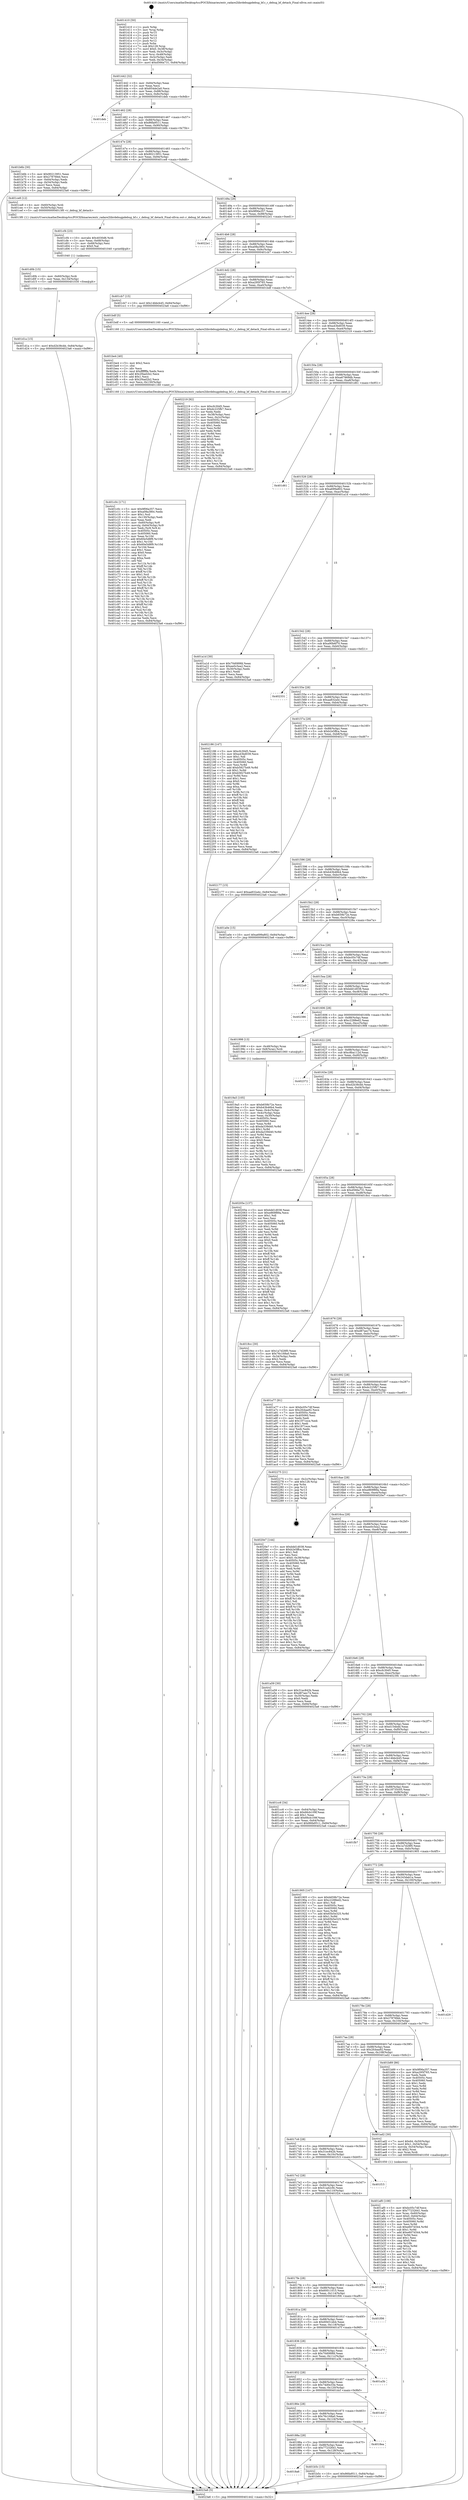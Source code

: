 digraph "0x401410" {
  label = "0x401410 (/mnt/c/Users/mathe/Desktop/tcc/POCII/binaries/extr_radare2librdebugpdebug_bf.c_r_debug_bf_detach_Final-ollvm.out::main(0))"
  labelloc = "t"
  node[shape=record]

  Entry [label="",width=0.3,height=0.3,shape=circle,fillcolor=black,style=filled]
  "0x401442" [label="{
     0x401442 [32]\l
     | [instrs]\l
     &nbsp;&nbsp;0x401442 \<+6\>: mov -0x84(%rbp),%eax\l
     &nbsp;&nbsp;0x401448 \<+2\>: mov %eax,%ecx\l
     &nbsp;&nbsp;0x40144a \<+6\>: sub $0x854de2a0,%ecx\l
     &nbsp;&nbsp;0x401450 \<+6\>: mov %eax,-0x88(%rbp)\l
     &nbsp;&nbsp;0x401456 \<+6\>: mov %ecx,-0x8c(%rbp)\l
     &nbsp;&nbsp;0x40145c \<+6\>: je 0000000000401deb \<main+0x9db\>\l
  }"]
  "0x401deb" [label="{
     0x401deb\l
  }", style=dashed]
  "0x401462" [label="{
     0x401462 [28]\l
     | [instrs]\l
     &nbsp;&nbsp;0x401462 \<+5\>: jmp 0000000000401467 \<main+0x57\>\l
     &nbsp;&nbsp;0x401467 \<+6\>: mov -0x88(%rbp),%eax\l
     &nbsp;&nbsp;0x40146d \<+5\>: sub $0x86fa9511,%eax\l
     &nbsp;&nbsp;0x401472 \<+6\>: mov %eax,-0x90(%rbp)\l
     &nbsp;&nbsp;0x401478 \<+6\>: je 0000000000401b6b \<main+0x75b\>\l
  }"]
  Exit [label="",width=0.3,height=0.3,shape=circle,fillcolor=black,style=filled,peripheries=2]
  "0x401b6b" [label="{
     0x401b6b [30]\l
     | [instrs]\l
     &nbsp;&nbsp;0x401b6b \<+5\>: mov $0x90213951,%eax\l
     &nbsp;&nbsp;0x401b70 \<+5\>: mov $0x27876feb,%ecx\l
     &nbsp;&nbsp;0x401b75 \<+3\>: mov -0x64(%rbp),%edx\l
     &nbsp;&nbsp;0x401b78 \<+3\>: cmp -0x54(%rbp),%edx\l
     &nbsp;&nbsp;0x401b7b \<+3\>: cmovl %ecx,%eax\l
     &nbsp;&nbsp;0x401b7e \<+6\>: mov %eax,-0x84(%rbp)\l
     &nbsp;&nbsp;0x401b84 \<+5\>: jmp 00000000004023a6 \<main+0xf96\>\l
  }"]
  "0x40147e" [label="{
     0x40147e [28]\l
     | [instrs]\l
     &nbsp;&nbsp;0x40147e \<+5\>: jmp 0000000000401483 \<main+0x73\>\l
     &nbsp;&nbsp;0x401483 \<+6\>: mov -0x88(%rbp),%eax\l
     &nbsp;&nbsp;0x401489 \<+5\>: sub $0x90213951,%eax\l
     &nbsp;&nbsp;0x40148e \<+6\>: mov %eax,-0x94(%rbp)\l
     &nbsp;&nbsp;0x401494 \<+6\>: je 0000000000401ce8 \<main+0x8d8\>\l
  }"]
  "0x401d1a" [label="{
     0x401d1a [15]\l
     | [instrs]\l
     &nbsp;&nbsp;0x401d1a \<+10\>: movl $0xd2b38cbb,-0x84(%rbp)\l
     &nbsp;&nbsp;0x401d24 \<+5\>: jmp 00000000004023a6 \<main+0xf96\>\l
  }"]
  "0x401ce8" [label="{
     0x401ce8 [12]\l
     | [instrs]\l
     &nbsp;&nbsp;0x401ce8 \<+4\>: mov -0x60(%rbp),%rdi\l
     &nbsp;&nbsp;0x401cec \<+3\>: mov -0x50(%rbp),%esi\l
     &nbsp;&nbsp;0x401cef \<+5\>: call 00000000004013f0 \<r_debug_bf_detach\>\l
     | [calls]\l
     &nbsp;&nbsp;0x4013f0 \{1\} (/mnt/c/Users/mathe/Desktop/tcc/POCII/binaries/extr_radare2librdebugpdebug_bf.c_r_debug_bf_detach_Final-ollvm.out::r_debug_bf_detach)\l
  }"]
  "0x40149a" [label="{
     0x40149a [28]\l
     | [instrs]\l
     &nbsp;&nbsp;0x40149a \<+5\>: jmp 000000000040149f \<main+0x8f\>\l
     &nbsp;&nbsp;0x40149f \<+6\>: mov -0x88(%rbp),%eax\l
     &nbsp;&nbsp;0x4014a5 \<+5\>: sub $0x9f06a357,%eax\l
     &nbsp;&nbsp;0x4014aa \<+6\>: mov %eax,-0x98(%rbp)\l
     &nbsp;&nbsp;0x4014b0 \<+6\>: je 00000000004022e1 \<main+0xed1\>\l
  }"]
  "0x401d0b" [label="{
     0x401d0b [15]\l
     | [instrs]\l
     &nbsp;&nbsp;0x401d0b \<+4\>: mov -0x60(%rbp),%rdi\l
     &nbsp;&nbsp;0x401d0f \<+6\>: mov %eax,-0x134(%rbp)\l
     &nbsp;&nbsp;0x401d15 \<+5\>: call 0000000000401030 \<free@plt\>\l
     | [calls]\l
     &nbsp;&nbsp;0x401030 \{1\} (unknown)\l
  }"]
  "0x4022e1" [label="{
     0x4022e1\l
  }", style=dashed]
  "0x4014b6" [label="{
     0x4014b6 [28]\l
     | [instrs]\l
     &nbsp;&nbsp;0x4014b6 \<+5\>: jmp 00000000004014bb \<main+0xab\>\l
     &nbsp;&nbsp;0x4014bb \<+6\>: mov -0x88(%rbp),%eax\l
     &nbsp;&nbsp;0x4014c1 \<+5\>: sub $0xa08a380c,%eax\l
     &nbsp;&nbsp;0x4014c6 \<+6\>: mov %eax,-0x9c(%rbp)\l
     &nbsp;&nbsp;0x4014cc \<+6\>: je 0000000000401cb7 \<main+0x8a7\>\l
  }"]
  "0x401cf4" [label="{
     0x401cf4 [23]\l
     | [instrs]\l
     &nbsp;&nbsp;0x401cf4 \<+10\>: movabs $0x4030d6,%rdi\l
     &nbsp;&nbsp;0x401cfe \<+3\>: mov %eax,-0x68(%rbp)\l
     &nbsp;&nbsp;0x401d01 \<+3\>: mov -0x68(%rbp),%esi\l
     &nbsp;&nbsp;0x401d04 \<+2\>: mov $0x0,%al\l
     &nbsp;&nbsp;0x401d06 \<+5\>: call 0000000000401040 \<printf@plt\>\l
     | [calls]\l
     &nbsp;&nbsp;0x401040 \{1\} (unknown)\l
  }"]
  "0x401cb7" [label="{
     0x401cb7 [15]\l
     | [instrs]\l
     &nbsp;&nbsp;0x401cb7 \<+10\>: movl $0x14bbcb45,-0x84(%rbp)\l
     &nbsp;&nbsp;0x401cc1 \<+5\>: jmp 00000000004023a6 \<main+0xf96\>\l
  }"]
  "0x4014d2" [label="{
     0x4014d2 [28]\l
     | [instrs]\l
     &nbsp;&nbsp;0x4014d2 \<+5\>: jmp 00000000004014d7 \<main+0xc7\>\l
     &nbsp;&nbsp;0x4014d7 \<+6\>: mov -0x88(%rbp),%eax\l
     &nbsp;&nbsp;0x4014dd \<+5\>: sub $0xa295f765,%eax\l
     &nbsp;&nbsp;0x4014e2 \<+6\>: mov %eax,-0xa0(%rbp)\l
     &nbsp;&nbsp;0x4014e8 \<+6\>: je 0000000000401bdf \<main+0x7cf\>\l
  }"]
  "0x401c0c" [label="{
     0x401c0c [171]\l
     | [instrs]\l
     &nbsp;&nbsp;0x401c0c \<+5\>: mov $0x9f06a357,%ecx\l
     &nbsp;&nbsp;0x401c11 \<+5\>: mov $0xa08a380c,%edx\l
     &nbsp;&nbsp;0x401c16 \<+3\>: mov $0x1,%sil\l
     &nbsp;&nbsp;0x401c19 \<+6\>: mov -0x130(%rbp),%edi\l
     &nbsp;&nbsp;0x401c1f \<+3\>: imul %eax,%edi\l
     &nbsp;&nbsp;0x401c22 \<+4\>: mov -0x60(%rbp),%r8\l
     &nbsp;&nbsp;0x401c26 \<+4\>: movslq -0x64(%rbp),%r9\l
     &nbsp;&nbsp;0x401c2a \<+4\>: mov %edi,(%r8,%r9,4)\l
     &nbsp;&nbsp;0x401c2e \<+7\>: mov 0x40505c,%eax\l
     &nbsp;&nbsp;0x401c35 \<+7\>: mov 0x405060,%edi\l
     &nbsp;&nbsp;0x401c3c \<+3\>: mov %eax,%r10d\l
     &nbsp;&nbsp;0x401c3f \<+7\>: add $0x60e5d8f9,%r10d\l
     &nbsp;&nbsp;0x401c46 \<+4\>: sub $0x1,%r10d\l
     &nbsp;&nbsp;0x401c4a \<+7\>: sub $0x60e5d8f9,%r10d\l
     &nbsp;&nbsp;0x401c51 \<+4\>: imul %r10d,%eax\l
     &nbsp;&nbsp;0x401c55 \<+3\>: and $0x1,%eax\l
     &nbsp;&nbsp;0x401c58 \<+3\>: cmp $0x0,%eax\l
     &nbsp;&nbsp;0x401c5b \<+4\>: sete %r11b\l
     &nbsp;&nbsp;0x401c5f \<+3\>: cmp $0xa,%edi\l
     &nbsp;&nbsp;0x401c62 \<+3\>: setl %bl\l
     &nbsp;&nbsp;0x401c65 \<+3\>: mov %r11b,%r14b\l
     &nbsp;&nbsp;0x401c68 \<+4\>: xor $0xff,%r14b\l
     &nbsp;&nbsp;0x401c6c \<+3\>: mov %bl,%r15b\l
     &nbsp;&nbsp;0x401c6f \<+4\>: xor $0xff,%r15b\l
     &nbsp;&nbsp;0x401c73 \<+4\>: xor $0x1,%sil\l
     &nbsp;&nbsp;0x401c77 \<+3\>: mov %r14b,%r12b\l
     &nbsp;&nbsp;0x401c7a \<+4\>: and $0xff,%r12b\l
     &nbsp;&nbsp;0x401c7e \<+3\>: and %sil,%r11b\l
     &nbsp;&nbsp;0x401c81 \<+3\>: mov %r15b,%r13b\l
     &nbsp;&nbsp;0x401c84 \<+4\>: and $0xff,%r13b\l
     &nbsp;&nbsp;0x401c88 \<+3\>: and %sil,%bl\l
     &nbsp;&nbsp;0x401c8b \<+3\>: or %r11b,%r12b\l
     &nbsp;&nbsp;0x401c8e \<+3\>: or %bl,%r13b\l
     &nbsp;&nbsp;0x401c91 \<+3\>: xor %r13b,%r12b\l
     &nbsp;&nbsp;0x401c94 \<+3\>: or %r15b,%r14b\l
     &nbsp;&nbsp;0x401c97 \<+4\>: xor $0xff,%r14b\l
     &nbsp;&nbsp;0x401c9b \<+4\>: or $0x1,%sil\l
     &nbsp;&nbsp;0x401c9f \<+3\>: and %sil,%r14b\l
     &nbsp;&nbsp;0x401ca2 \<+3\>: or %r14b,%r12b\l
     &nbsp;&nbsp;0x401ca5 \<+4\>: test $0x1,%r12b\l
     &nbsp;&nbsp;0x401ca9 \<+3\>: cmovne %edx,%ecx\l
     &nbsp;&nbsp;0x401cac \<+6\>: mov %ecx,-0x84(%rbp)\l
     &nbsp;&nbsp;0x401cb2 \<+5\>: jmp 00000000004023a6 \<main+0xf96\>\l
  }"]
  "0x401bdf" [label="{
     0x401bdf [5]\l
     | [instrs]\l
     &nbsp;&nbsp;0x401bdf \<+5\>: call 0000000000401160 \<next_i\>\l
     | [calls]\l
     &nbsp;&nbsp;0x401160 \{1\} (/mnt/c/Users/mathe/Desktop/tcc/POCII/binaries/extr_radare2librdebugpdebug_bf.c_r_debug_bf_detach_Final-ollvm.out::next_i)\l
  }"]
  "0x4014ee" [label="{
     0x4014ee [28]\l
     | [instrs]\l
     &nbsp;&nbsp;0x4014ee \<+5\>: jmp 00000000004014f3 \<main+0xe3\>\l
     &nbsp;&nbsp;0x4014f3 \<+6\>: mov -0x88(%rbp),%eax\l
     &nbsp;&nbsp;0x4014f9 \<+5\>: sub $0xa43bd039,%eax\l
     &nbsp;&nbsp;0x4014fe \<+6\>: mov %eax,-0xa4(%rbp)\l
     &nbsp;&nbsp;0x401504 \<+6\>: je 0000000000402219 \<main+0xe09\>\l
  }"]
  "0x401be4" [label="{
     0x401be4 [40]\l
     | [instrs]\l
     &nbsp;&nbsp;0x401be4 \<+5\>: mov $0x2,%ecx\l
     &nbsp;&nbsp;0x401be9 \<+1\>: cltd\l
     &nbsp;&nbsp;0x401bea \<+2\>: idiv %ecx\l
     &nbsp;&nbsp;0x401bec \<+6\>: imul $0xfffffffe,%edx,%ecx\l
     &nbsp;&nbsp;0x401bf2 \<+6\>: add $0x2f4ad2b2,%ecx\l
     &nbsp;&nbsp;0x401bf8 \<+3\>: add $0x1,%ecx\l
     &nbsp;&nbsp;0x401bfb \<+6\>: sub $0x2f4ad2b2,%ecx\l
     &nbsp;&nbsp;0x401c01 \<+6\>: mov %ecx,-0x130(%rbp)\l
     &nbsp;&nbsp;0x401c07 \<+5\>: call 0000000000401160 \<next_i\>\l
     | [calls]\l
     &nbsp;&nbsp;0x401160 \{1\} (/mnt/c/Users/mathe/Desktop/tcc/POCII/binaries/extr_radare2librdebugpdebug_bf.c_r_debug_bf_detach_Final-ollvm.out::next_i)\l
  }"]
  "0x402219" [label="{
     0x402219 [92]\l
     | [instrs]\l
     &nbsp;&nbsp;0x402219 \<+5\>: mov $0xcfc30d5,%eax\l
     &nbsp;&nbsp;0x40221e \<+5\>: mov $0xdc225fb7,%ecx\l
     &nbsp;&nbsp;0x402223 \<+2\>: xor %edx,%edx\l
     &nbsp;&nbsp;0x402225 \<+3\>: mov -0x38(%rbp),%esi\l
     &nbsp;&nbsp;0x402228 \<+3\>: mov %esi,-0x2c(%rbp)\l
     &nbsp;&nbsp;0x40222b \<+7\>: mov 0x40505c,%esi\l
     &nbsp;&nbsp;0x402232 \<+7\>: mov 0x405060,%edi\l
     &nbsp;&nbsp;0x402239 \<+3\>: sub $0x1,%edx\l
     &nbsp;&nbsp;0x40223c \<+3\>: mov %esi,%r8d\l
     &nbsp;&nbsp;0x40223f \<+3\>: add %edx,%r8d\l
     &nbsp;&nbsp;0x402242 \<+4\>: imul %r8d,%esi\l
     &nbsp;&nbsp;0x402246 \<+3\>: and $0x1,%esi\l
     &nbsp;&nbsp;0x402249 \<+3\>: cmp $0x0,%esi\l
     &nbsp;&nbsp;0x40224c \<+4\>: sete %r9b\l
     &nbsp;&nbsp;0x402250 \<+3\>: cmp $0xa,%edi\l
     &nbsp;&nbsp;0x402253 \<+4\>: setl %r10b\l
     &nbsp;&nbsp;0x402257 \<+3\>: mov %r9b,%r11b\l
     &nbsp;&nbsp;0x40225a \<+3\>: and %r10b,%r11b\l
     &nbsp;&nbsp;0x40225d \<+3\>: xor %r10b,%r9b\l
     &nbsp;&nbsp;0x402260 \<+3\>: or %r9b,%r11b\l
     &nbsp;&nbsp;0x402263 \<+4\>: test $0x1,%r11b\l
     &nbsp;&nbsp;0x402267 \<+3\>: cmovne %ecx,%eax\l
     &nbsp;&nbsp;0x40226a \<+6\>: mov %eax,-0x84(%rbp)\l
     &nbsp;&nbsp;0x402270 \<+5\>: jmp 00000000004023a6 \<main+0xf96\>\l
  }"]
  "0x40150a" [label="{
     0x40150a [28]\l
     | [instrs]\l
     &nbsp;&nbsp;0x40150a \<+5\>: jmp 000000000040150f \<main+0xff\>\l
     &nbsp;&nbsp;0x40150f \<+6\>: mov -0x88(%rbp),%eax\l
     &nbsp;&nbsp;0x401515 \<+5\>: sub $0xa67869db,%eax\l
     &nbsp;&nbsp;0x40151a \<+6\>: mov %eax,-0xa8(%rbp)\l
     &nbsp;&nbsp;0x401520 \<+6\>: je 0000000000401d61 \<main+0x951\>\l
  }"]
  "0x4018a6" [label="{
     0x4018a6\l
  }", style=dashed]
  "0x401d61" [label="{
     0x401d61\l
  }", style=dashed]
  "0x401526" [label="{
     0x401526 [28]\l
     | [instrs]\l
     &nbsp;&nbsp;0x401526 \<+5\>: jmp 000000000040152b \<main+0x11b\>\l
     &nbsp;&nbsp;0x40152b \<+6\>: mov -0x88(%rbp),%eax\l
     &nbsp;&nbsp;0x401531 \<+5\>: sub $0xa699a802,%eax\l
     &nbsp;&nbsp;0x401536 \<+6\>: mov %eax,-0xac(%rbp)\l
     &nbsp;&nbsp;0x40153c \<+6\>: je 0000000000401a1d \<main+0x60d\>\l
  }"]
  "0x401b5c" [label="{
     0x401b5c [15]\l
     | [instrs]\l
     &nbsp;&nbsp;0x401b5c \<+10\>: movl $0x86fa9511,-0x84(%rbp)\l
     &nbsp;&nbsp;0x401b66 \<+5\>: jmp 00000000004023a6 \<main+0xf96\>\l
  }"]
  "0x401a1d" [label="{
     0x401a1d [30]\l
     | [instrs]\l
     &nbsp;&nbsp;0x401a1d \<+5\>: mov $0x70d089fd,%eax\l
     &nbsp;&nbsp;0x401a22 \<+5\>: mov $0xee0c5ea2,%ecx\l
     &nbsp;&nbsp;0x401a27 \<+3\>: mov -0x30(%rbp),%edx\l
     &nbsp;&nbsp;0x401a2a \<+3\>: cmp $0x1,%edx\l
     &nbsp;&nbsp;0x401a2d \<+3\>: cmovl %ecx,%eax\l
     &nbsp;&nbsp;0x401a30 \<+6\>: mov %eax,-0x84(%rbp)\l
     &nbsp;&nbsp;0x401a36 \<+5\>: jmp 00000000004023a6 \<main+0xf96\>\l
  }"]
  "0x401542" [label="{
     0x401542 [28]\l
     | [instrs]\l
     &nbsp;&nbsp;0x401542 \<+5\>: jmp 0000000000401547 \<main+0x137\>\l
     &nbsp;&nbsp;0x401547 \<+6\>: mov -0x88(%rbp),%eax\l
     &nbsp;&nbsp;0x40154d \<+5\>: sub $0xa90b6f70,%eax\l
     &nbsp;&nbsp;0x401552 \<+6\>: mov %eax,-0xb0(%rbp)\l
     &nbsp;&nbsp;0x401558 \<+6\>: je 0000000000402331 \<main+0xf21\>\l
  }"]
  "0x40188a" [label="{
     0x40188a [28]\l
     | [instrs]\l
     &nbsp;&nbsp;0x40188a \<+5\>: jmp 000000000040188f \<main+0x47f\>\l
     &nbsp;&nbsp;0x40188f \<+6\>: mov -0x88(%rbp),%eax\l
     &nbsp;&nbsp;0x401895 \<+5\>: sub $0x77232641,%eax\l
     &nbsp;&nbsp;0x40189a \<+6\>: mov %eax,-0x128(%rbp)\l
     &nbsp;&nbsp;0x4018a0 \<+6\>: je 0000000000401b5c \<main+0x74c\>\l
  }"]
  "0x402331" [label="{
     0x402331\l
  }", style=dashed]
  "0x40155e" [label="{
     0x40155e [28]\l
     | [instrs]\l
     &nbsp;&nbsp;0x40155e \<+5\>: jmp 0000000000401563 \<main+0x153\>\l
     &nbsp;&nbsp;0x401563 \<+6\>: mov -0x88(%rbp),%eax\l
     &nbsp;&nbsp;0x401569 \<+5\>: sub $0xaa832a4c,%eax\l
     &nbsp;&nbsp;0x40156e \<+6\>: mov %eax,-0xb4(%rbp)\l
     &nbsp;&nbsp;0x401574 \<+6\>: je 0000000000402186 \<main+0xd76\>\l
  }"]
  "0x4018ea" [label="{
     0x4018ea\l
  }", style=dashed]
  "0x402186" [label="{
     0x402186 [147]\l
     | [instrs]\l
     &nbsp;&nbsp;0x402186 \<+5\>: mov $0xcfc30d5,%eax\l
     &nbsp;&nbsp;0x40218b \<+5\>: mov $0xa43bd039,%ecx\l
     &nbsp;&nbsp;0x402190 \<+2\>: mov $0x1,%dl\l
     &nbsp;&nbsp;0x402192 \<+7\>: mov 0x40505c,%esi\l
     &nbsp;&nbsp;0x402199 \<+7\>: mov 0x405060,%edi\l
     &nbsp;&nbsp;0x4021a0 \<+3\>: mov %esi,%r8d\l
     &nbsp;&nbsp;0x4021a3 \<+7\>: add $0xb5827b49,%r8d\l
     &nbsp;&nbsp;0x4021aa \<+4\>: sub $0x1,%r8d\l
     &nbsp;&nbsp;0x4021ae \<+7\>: sub $0xb5827b49,%r8d\l
     &nbsp;&nbsp;0x4021b5 \<+4\>: imul %r8d,%esi\l
     &nbsp;&nbsp;0x4021b9 \<+3\>: and $0x1,%esi\l
     &nbsp;&nbsp;0x4021bc \<+3\>: cmp $0x0,%esi\l
     &nbsp;&nbsp;0x4021bf \<+4\>: sete %r9b\l
     &nbsp;&nbsp;0x4021c3 \<+3\>: cmp $0xa,%edi\l
     &nbsp;&nbsp;0x4021c6 \<+4\>: setl %r10b\l
     &nbsp;&nbsp;0x4021ca \<+3\>: mov %r9b,%r11b\l
     &nbsp;&nbsp;0x4021cd \<+4\>: xor $0xff,%r11b\l
     &nbsp;&nbsp;0x4021d1 \<+3\>: mov %r10b,%bl\l
     &nbsp;&nbsp;0x4021d4 \<+3\>: xor $0xff,%bl\l
     &nbsp;&nbsp;0x4021d7 \<+3\>: xor $0x0,%dl\l
     &nbsp;&nbsp;0x4021da \<+3\>: mov %r11b,%r14b\l
     &nbsp;&nbsp;0x4021dd \<+4\>: and $0x0,%r14b\l
     &nbsp;&nbsp;0x4021e1 \<+3\>: and %dl,%r9b\l
     &nbsp;&nbsp;0x4021e4 \<+3\>: mov %bl,%r15b\l
     &nbsp;&nbsp;0x4021e7 \<+4\>: and $0x0,%r15b\l
     &nbsp;&nbsp;0x4021eb \<+3\>: and %dl,%r10b\l
     &nbsp;&nbsp;0x4021ee \<+3\>: or %r9b,%r14b\l
     &nbsp;&nbsp;0x4021f1 \<+3\>: or %r10b,%r15b\l
     &nbsp;&nbsp;0x4021f4 \<+3\>: xor %r15b,%r14b\l
     &nbsp;&nbsp;0x4021f7 \<+3\>: or %bl,%r11b\l
     &nbsp;&nbsp;0x4021fa \<+4\>: xor $0xff,%r11b\l
     &nbsp;&nbsp;0x4021fe \<+3\>: or $0x0,%dl\l
     &nbsp;&nbsp;0x402201 \<+3\>: and %dl,%r11b\l
     &nbsp;&nbsp;0x402204 \<+3\>: or %r11b,%r14b\l
     &nbsp;&nbsp;0x402207 \<+4\>: test $0x1,%r14b\l
     &nbsp;&nbsp;0x40220b \<+3\>: cmovne %ecx,%eax\l
     &nbsp;&nbsp;0x40220e \<+6\>: mov %eax,-0x84(%rbp)\l
     &nbsp;&nbsp;0x402214 \<+5\>: jmp 00000000004023a6 \<main+0xf96\>\l
  }"]
  "0x40157a" [label="{
     0x40157a [28]\l
     | [instrs]\l
     &nbsp;&nbsp;0x40157a \<+5\>: jmp 000000000040157f \<main+0x16f\>\l
     &nbsp;&nbsp;0x40157f \<+6\>: mov -0x88(%rbp),%eax\l
     &nbsp;&nbsp;0x401585 \<+5\>: sub $0xb2e5ffca,%eax\l
     &nbsp;&nbsp;0x40158a \<+6\>: mov %eax,-0xb8(%rbp)\l
     &nbsp;&nbsp;0x401590 \<+6\>: je 0000000000402177 \<main+0xd67\>\l
  }"]
  "0x40186e" [label="{
     0x40186e [28]\l
     | [instrs]\l
     &nbsp;&nbsp;0x40186e \<+5\>: jmp 0000000000401873 \<main+0x463\>\l
     &nbsp;&nbsp;0x401873 \<+6\>: mov -0x88(%rbp),%eax\l
     &nbsp;&nbsp;0x401879 \<+5\>: sub $0x76c168a0,%eax\l
     &nbsp;&nbsp;0x40187e \<+6\>: mov %eax,-0x124(%rbp)\l
     &nbsp;&nbsp;0x401884 \<+6\>: je 00000000004018ea \<main+0x4da\>\l
  }"]
  "0x402177" [label="{
     0x402177 [15]\l
     | [instrs]\l
     &nbsp;&nbsp;0x402177 \<+10\>: movl $0xaa832a4c,-0x84(%rbp)\l
     &nbsp;&nbsp;0x402181 \<+5\>: jmp 00000000004023a6 \<main+0xf96\>\l
  }"]
  "0x401596" [label="{
     0x401596 [28]\l
     | [instrs]\l
     &nbsp;&nbsp;0x401596 \<+5\>: jmp 000000000040159b \<main+0x18b\>\l
     &nbsp;&nbsp;0x40159b \<+6\>: mov -0x88(%rbp),%eax\l
     &nbsp;&nbsp;0x4015a1 \<+5\>: sub $0xb43b46b4,%eax\l
     &nbsp;&nbsp;0x4015a6 \<+6\>: mov %eax,-0xbc(%rbp)\l
     &nbsp;&nbsp;0x4015ac \<+6\>: je 0000000000401a0e \<main+0x5fe\>\l
  }"]
  "0x401dcf" [label="{
     0x401dcf\l
  }", style=dashed]
  "0x401a0e" [label="{
     0x401a0e [15]\l
     | [instrs]\l
     &nbsp;&nbsp;0x401a0e \<+10\>: movl $0xa699a802,-0x84(%rbp)\l
     &nbsp;&nbsp;0x401a18 \<+5\>: jmp 00000000004023a6 \<main+0xf96\>\l
  }"]
  "0x4015b2" [label="{
     0x4015b2 [28]\l
     | [instrs]\l
     &nbsp;&nbsp;0x4015b2 \<+5\>: jmp 00000000004015b7 \<main+0x1a7\>\l
     &nbsp;&nbsp;0x4015b7 \<+6\>: mov -0x88(%rbp),%eax\l
     &nbsp;&nbsp;0x4015bd \<+5\>: sub $0xb659b72e,%eax\l
     &nbsp;&nbsp;0x4015c2 \<+6\>: mov %eax,-0xc0(%rbp)\l
     &nbsp;&nbsp;0x4015c8 \<+6\>: je 000000000040228a \<main+0xe7a\>\l
  }"]
  "0x401852" [label="{
     0x401852 [28]\l
     | [instrs]\l
     &nbsp;&nbsp;0x401852 \<+5\>: jmp 0000000000401857 \<main+0x447\>\l
     &nbsp;&nbsp;0x401857 \<+6\>: mov -0x88(%rbp),%eax\l
     &nbsp;&nbsp;0x40185d \<+5\>: sub $0x74d0e33e,%eax\l
     &nbsp;&nbsp;0x401862 \<+6\>: mov %eax,-0x120(%rbp)\l
     &nbsp;&nbsp;0x401868 \<+6\>: je 0000000000401dcf \<main+0x9bf\>\l
  }"]
  "0x40228a" [label="{
     0x40228a\l
  }", style=dashed]
  "0x4015ce" [label="{
     0x4015ce [28]\l
     | [instrs]\l
     &nbsp;&nbsp;0x4015ce \<+5\>: jmp 00000000004015d3 \<main+0x1c3\>\l
     &nbsp;&nbsp;0x4015d3 \<+6\>: mov -0x88(%rbp),%eax\l
     &nbsp;&nbsp;0x4015d9 \<+5\>: sub $0xbc05c7df,%eax\l
     &nbsp;&nbsp;0x4015de \<+6\>: mov %eax,-0xc4(%rbp)\l
     &nbsp;&nbsp;0x4015e4 \<+6\>: je 00000000004022a9 \<main+0xe99\>\l
  }"]
  "0x401a3b" [label="{
     0x401a3b\l
  }", style=dashed]
  "0x4022a9" [label="{
     0x4022a9\l
  }", style=dashed]
  "0x4015ea" [label="{
     0x4015ea [28]\l
     | [instrs]\l
     &nbsp;&nbsp;0x4015ea \<+5\>: jmp 00000000004015ef \<main+0x1df\>\l
     &nbsp;&nbsp;0x4015ef \<+6\>: mov -0x88(%rbp),%eax\l
     &nbsp;&nbsp;0x4015f5 \<+5\>: sub $0xbdd1d038,%eax\l
     &nbsp;&nbsp;0x4015fa \<+6\>: mov %eax,-0xc8(%rbp)\l
     &nbsp;&nbsp;0x401600 \<+6\>: je 0000000000402386 \<main+0xf76\>\l
  }"]
  "0x401836" [label="{
     0x401836 [28]\l
     | [instrs]\l
     &nbsp;&nbsp;0x401836 \<+5\>: jmp 000000000040183b \<main+0x42b\>\l
     &nbsp;&nbsp;0x40183b \<+6\>: mov -0x88(%rbp),%eax\l
     &nbsp;&nbsp;0x401841 \<+5\>: sub $0x70d089fd,%eax\l
     &nbsp;&nbsp;0x401846 \<+6\>: mov %eax,-0x11c(%rbp)\l
     &nbsp;&nbsp;0x40184c \<+6\>: je 0000000000401a3b \<main+0x62b\>\l
  }"]
  "0x402386" [label="{
     0x402386\l
  }", style=dashed]
  "0x401606" [label="{
     0x401606 [28]\l
     | [instrs]\l
     &nbsp;&nbsp;0x401606 \<+5\>: jmp 000000000040160b \<main+0x1fb\>\l
     &nbsp;&nbsp;0x40160b \<+6\>: mov -0x88(%rbp),%eax\l
     &nbsp;&nbsp;0x401611 \<+5\>: sub $0xc2288ed2,%eax\l
     &nbsp;&nbsp;0x401616 \<+6\>: mov %eax,-0xcc(%rbp)\l
     &nbsp;&nbsp;0x40161c \<+6\>: je 0000000000401998 \<main+0x588\>\l
  }"]
  "0x401d7f" [label="{
     0x401d7f\l
  }", style=dashed]
  "0x401998" [label="{
     0x401998 [13]\l
     | [instrs]\l
     &nbsp;&nbsp;0x401998 \<+4\>: mov -0x48(%rbp),%rax\l
     &nbsp;&nbsp;0x40199c \<+4\>: mov 0x8(%rax),%rdi\l
     &nbsp;&nbsp;0x4019a0 \<+5\>: call 0000000000401060 \<atoi@plt\>\l
     | [calls]\l
     &nbsp;&nbsp;0x401060 \{1\} (unknown)\l
  }"]
  "0x401622" [label="{
     0x401622 [28]\l
     | [instrs]\l
     &nbsp;&nbsp;0x401622 \<+5\>: jmp 0000000000401627 \<main+0x217\>\l
     &nbsp;&nbsp;0x401627 \<+6\>: mov -0x88(%rbp),%eax\l
     &nbsp;&nbsp;0x40162d \<+5\>: sub $0xc8ba112d,%eax\l
     &nbsp;&nbsp;0x401632 \<+6\>: mov %eax,-0xd0(%rbp)\l
     &nbsp;&nbsp;0x401638 \<+6\>: je 0000000000402372 \<main+0xf62\>\l
  }"]
  "0x40181a" [label="{
     0x40181a [28]\l
     | [instrs]\l
     &nbsp;&nbsp;0x40181a \<+5\>: jmp 000000000040181f \<main+0x40f\>\l
     &nbsp;&nbsp;0x40181f \<+6\>: mov -0x88(%rbp),%eax\l
     &nbsp;&nbsp;0x401825 \<+5\>: sub $0x69451eb4,%eax\l
     &nbsp;&nbsp;0x40182a \<+6\>: mov %eax,-0x118(%rbp)\l
     &nbsp;&nbsp;0x401830 \<+6\>: je 0000000000401d7f \<main+0x96f\>\l
  }"]
  "0x402372" [label="{
     0x402372\l
  }", style=dashed]
  "0x40163e" [label="{
     0x40163e [28]\l
     | [instrs]\l
     &nbsp;&nbsp;0x40163e \<+5\>: jmp 0000000000401643 \<main+0x233\>\l
     &nbsp;&nbsp;0x401643 \<+6\>: mov -0x88(%rbp),%eax\l
     &nbsp;&nbsp;0x401649 \<+5\>: sub $0xd2b38cbb,%eax\l
     &nbsp;&nbsp;0x40164e \<+6\>: mov %eax,-0xd4(%rbp)\l
     &nbsp;&nbsp;0x401654 \<+6\>: je 000000000040205e \<main+0xc4e\>\l
  }"]
  "0x401f06" [label="{
     0x401f06\l
  }", style=dashed]
  "0x40205e" [label="{
     0x40205e [137]\l
     | [instrs]\l
     &nbsp;&nbsp;0x40205e \<+5\>: mov $0xbdd1d038,%eax\l
     &nbsp;&nbsp;0x402063 \<+5\>: mov $0xe869f89a,%ecx\l
     &nbsp;&nbsp;0x402068 \<+2\>: mov $0x1,%dl\l
     &nbsp;&nbsp;0x40206a \<+2\>: xor %esi,%esi\l
     &nbsp;&nbsp;0x40206c \<+7\>: mov 0x40505c,%edi\l
     &nbsp;&nbsp;0x402073 \<+8\>: mov 0x405060,%r8d\l
     &nbsp;&nbsp;0x40207b \<+3\>: sub $0x1,%esi\l
     &nbsp;&nbsp;0x40207e \<+3\>: mov %edi,%r9d\l
     &nbsp;&nbsp;0x402081 \<+3\>: add %esi,%r9d\l
     &nbsp;&nbsp;0x402084 \<+4\>: imul %r9d,%edi\l
     &nbsp;&nbsp;0x402088 \<+3\>: and $0x1,%edi\l
     &nbsp;&nbsp;0x40208b \<+3\>: cmp $0x0,%edi\l
     &nbsp;&nbsp;0x40208e \<+4\>: sete %r10b\l
     &nbsp;&nbsp;0x402092 \<+4\>: cmp $0xa,%r8d\l
     &nbsp;&nbsp;0x402096 \<+4\>: setl %r11b\l
     &nbsp;&nbsp;0x40209a \<+3\>: mov %r10b,%bl\l
     &nbsp;&nbsp;0x40209d \<+3\>: xor $0xff,%bl\l
     &nbsp;&nbsp;0x4020a0 \<+3\>: mov %r11b,%r14b\l
     &nbsp;&nbsp;0x4020a3 \<+4\>: xor $0xff,%r14b\l
     &nbsp;&nbsp;0x4020a7 \<+3\>: xor $0x0,%dl\l
     &nbsp;&nbsp;0x4020aa \<+3\>: mov %bl,%r15b\l
     &nbsp;&nbsp;0x4020ad \<+4\>: and $0x0,%r15b\l
     &nbsp;&nbsp;0x4020b1 \<+3\>: and %dl,%r10b\l
     &nbsp;&nbsp;0x4020b4 \<+3\>: mov %r14b,%r12b\l
     &nbsp;&nbsp;0x4020b7 \<+4\>: and $0x0,%r12b\l
     &nbsp;&nbsp;0x4020bb \<+3\>: and %dl,%r11b\l
     &nbsp;&nbsp;0x4020be \<+3\>: or %r10b,%r15b\l
     &nbsp;&nbsp;0x4020c1 \<+3\>: or %r11b,%r12b\l
     &nbsp;&nbsp;0x4020c4 \<+3\>: xor %r12b,%r15b\l
     &nbsp;&nbsp;0x4020c7 \<+3\>: or %r14b,%bl\l
     &nbsp;&nbsp;0x4020ca \<+3\>: xor $0xff,%bl\l
     &nbsp;&nbsp;0x4020cd \<+3\>: or $0x0,%dl\l
     &nbsp;&nbsp;0x4020d0 \<+2\>: and %dl,%bl\l
     &nbsp;&nbsp;0x4020d2 \<+3\>: or %bl,%r15b\l
     &nbsp;&nbsp;0x4020d5 \<+4\>: test $0x1,%r15b\l
     &nbsp;&nbsp;0x4020d9 \<+3\>: cmovne %ecx,%eax\l
     &nbsp;&nbsp;0x4020dc \<+6\>: mov %eax,-0x84(%rbp)\l
     &nbsp;&nbsp;0x4020e2 \<+5\>: jmp 00000000004023a6 \<main+0xf96\>\l
  }"]
  "0x40165a" [label="{
     0x40165a [28]\l
     | [instrs]\l
     &nbsp;&nbsp;0x40165a \<+5\>: jmp 000000000040165f \<main+0x24f\>\l
     &nbsp;&nbsp;0x40165f \<+6\>: mov -0x88(%rbp),%eax\l
     &nbsp;&nbsp;0x401665 \<+5\>: sub $0xd566a731,%eax\l
     &nbsp;&nbsp;0x40166a \<+6\>: mov %eax,-0xd8(%rbp)\l
     &nbsp;&nbsp;0x401670 \<+6\>: je 00000000004018cc \<main+0x4bc\>\l
  }"]
  "0x4017fe" [label="{
     0x4017fe [28]\l
     | [instrs]\l
     &nbsp;&nbsp;0x4017fe \<+5\>: jmp 0000000000401803 \<main+0x3f3\>\l
     &nbsp;&nbsp;0x401803 \<+6\>: mov -0x88(%rbp),%eax\l
     &nbsp;&nbsp;0x401809 \<+5\>: sub $0x60011015,%eax\l
     &nbsp;&nbsp;0x40180e \<+6\>: mov %eax,-0x114(%rbp)\l
     &nbsp;&nbsp;0x401814 \<+6\>: je 0000000000401f06 \<main+0xaf6\>\l
  }"]
  "0x4018cc" [label="{
     0x4018cc [30]\l
     | [instrs]\l
     &nbsp;&nbsp;0x4018cc \<+5\>: mov $0x1a7d28f0,%eax\l
     &nbsp;&nbsp;0x4018d1 \<+5\>: mov $0x76c168a0,%ecx\l
     &nbsp;&nbsp;0x4018d6 \<+3\>: mov -0x34(%rbp),%edx\l
     &nbsp;&nbsp;0x4018d9 \<+3\>: cmp $0x2,%edx\l
     &nbsp;&nbsp;0x4018dc \<+3\>: cmovne %ecx,%eax\l
     &nbsp;&nbsp;0x4018df \<+6\>: mov %eax,-0x84(%rbp)\l
     &nbsp;&nbsp;0x4018e5 \<+5\>: jmp 00000000004023a6 \<main+0xf96\>\l
  }"]
  "0x401676" [label="{
     0x401676 [28]\l
     | [instrs]\l
     &nbsp;&nbsp;0x401676 \<+5\>: jmp 000000000040167b \<main+0x26b\>\l
     &nbsp;&nbsp;0x40167b \<+6\>: mov -0x88(%rbp),%eax\l
     &nbsp;&nbsp;0x401681 \<+5\>: sub $0xd87aec74,%eax\l
     &nbsp;&nbsp;0x401686 \<+6\>: mov %eax,-0xdc(%rbp)\l
     &nbsp;&nbsp;0x40168c \<+6\>: je 0000000000401a77 \<main+0x667\>\l
  }"]
  "0x4023a6" [label="{
     0x4023a6 [5]\l
     | [instrs]\l
     &nbsp;&nbsp;0x4023a6 \<+5\>: jmp 0000000000401442 \<main+0x32\>\l
  }"]
  "0x401410" [label="{
     0x401410 [50]\l
     | [instrs]\l
     &nbsp;&nbsp;0x401410 \<+1\>: push %rbp\l
     &nbsp;&nbsp;0x401411 \<+3\>: mov %rsp,%rbp\l
     &nbsp;&nbsp;0x401414 \<+2\>: push %r15\l
     &nbsp;&nbsp;0x401416 \<+2\>: push %r14\l
     &nbsp;&nbsp;0x401418 \<+2\>: push %r13\l
     &nbsp;&nbsp;0x40141a \<+2\>: push %r12\l
     &nbsp;&nbsp;0x40141c \<+1\>: push %rbx\l
     &nbsp;&nbsp;0x40141d \<+7\>: sub $0x128,%rsp\l
     &nbsp;&nbsp;0x401424 \<+7\>: movl $0x0,-0x38(%rbp)\l
     &nbsp;&nbsp;0x40142b \<+3\>: mov %edi,-0x3c(%rbp)\l
     &nbsp;&nbsp;0x40142e \<+4\>: mov %rsi,-0x48(%rbp)\l
     &nbsp;&nbsp;0x401432 \<+3\>: mov -0x3c(%rbp),%edi\l
     &nbsp;&nbsp;0x401435 \<+3\>: mov %edi,-0x34(%rbp)\l
     &nbsp;&nbsp;0x401438 \<+10\>: movl $0xd566a731,-0x84(%rbp)\l
  }"]
  "0x401f24" [label="{
     0x401f24\l
  }", style=dashed]
  "0x401a77" [label="{
     0x401a77 [91]\l
     | [instrs]\l
     &nbsp;&nbsp;0x401a77 \<+5\>: mov $0xbc05c7df,%eax\l
     &nbsp;&nbsp;0x401a7c \<+5\>: mov $0x2fcbaa92,%ecx\l
     &nbsp;&nbsp;0x401a81 \<+7\>: mov 0x40505c,%edx\l
     &nbsp;&nbsp;0x401a88 \<+7\>: mov 0x405060,%esi\l
     &nbsp;&nbsp;0x401a8f \<+2\>: mov %edx,%edi\l
     &nbsp;&nbsp;0x401a91 \<+6\>: add $0x1971ece,%edi\l
     &nbsp;&nbsp;0x401a97 \<+3\>: sub $0x1,%edi\l
     &nbsp;&nbsp;0x401a9a \<+6\>: sub $0x1971ece,%edi\l
     &nbsp;&nbsp;0x401aa0 \<+3\>: imul %edi,%edx\l
     &nbsp;&nbsp;0x401aa3 \<+3\>: and $0x1,%edx\l
     &nbsp;&nbsp;0x401aa6 \<+3\>: cmp $0x0,%edx\l
     &nbsp;&nbsp;0x401aa9 \<+4\>: sete %r8b\l
     &nbsp;&nbsp;0x401aad \<+3\>: cmp $0xa,%esi\l
     &nbsp;&nbsp;0x401ab0 \<+4\>: setl %r9b\l
     &nbsp;&nbsp;0x401ab4 \<+3\>: mov %r8b,%r10b\l
     &nbsp;&nbsp;0x401ab7 \<+3\>: and %r9b,%r10b\l
     &nbsp;&nbsp;0x401aba \<+3\>: xor %r9b,%r8b\l
     &nbsp;&nbsp;0x401abd \<+3\>: or %r8b,%r10b\l
     &nbsp;&nbsp;0x401ac0 \<+4\>: test $0x1,%r10b\l
     &nbsp;&nbsp;0x401ac4 \<+3\>: cmovne %ecx,%eax\l
     &nbsp;&nbsp;0x401ac7 \<+6\>: mov %eax,-0x84(%rbp)\l
     &nbsp;&nbsp;0x401acd \<+5\>: jmp 00000000004023a6 \<main+0xf96\>\l
  }"]
  "0x401692" [label="{
     0x401692 [28]\l
     | [instrs]\l
     &nbsp;&nbsp;0x401692 \<+5\>: jmp 0000000000401697 \<main+0x287\>\l
     &nbsp;&nbsp;0x401697 \<+6\>: mov -0x88(%rbp),%eax\l
     &nbsp;&nbsp;0x40169d \<+5\>: sub $0xdc225fb7,%eax\l
     &nbsp;&nbsp;0x4016a2 \<+6\>: mov %eax,-0xe0(%rbp)\l
     &nbsp;&nbsp;0x4016a8 \<+6\>: je 0000000000402275 \<main+0xe65\>\l
  }"]
  "0x4017e2" [label="{
     0x4017e2 [28]\l
     | [instrs]\l
     &nbsp;&nbsp;0x4017e2 \<+5\>: jmp 00000000004017e7 \<main+0x3d7\>\l
     &nbsp;&nbsp;0x4017e7 \<+6\>: mov -0x88(%rbp),%eax\l
     &nbsp;&nbsp;0x4017ed \<+5\>: sub $0x51ad2c9c,%eax\l
     &nbsp;&nbsp;0x4017f2 \<+6\>: mov %eax,-0x110(%rbp)\l
     &nbsp;&nbsp;0x4017f8 \<+6\>: je 0000000000401f24 \<main+0xb14\>\l
  }"]
  "0x402275" [label="{
     0x402275 [21]\l
     | [instrs]\l
     &nbsp;&nbsp;0x402275 \<+3\>: mov -0x2c(%rbp),%eax\l
     &nbsp;&nbsp;0x402278 \<+7\>: add $0x128,%rsp\l
     &nbsp;&nbsp;0x40227f \<+1\>: pop %rbx\l
     &nbsp;&nbsp;0x402280 \<+2\>: pop %r12\l
     &nbsp;&nbsp;0x402282 \<+2\>: pop %r13\l
     &nbsp;&nbsp;0x402284 \<+2\>: pop %r14\l
     &nbsp;&nbsp;0x402286 \<+2\>: pop %r15\l
     &nbsp;&nbsp;0x402288 \<+1\>: pop %rbp\l
     &nbsp;&nbsp;0x402289 \<+1\>: ret\l
  }"]
  "0x4016ae" [label="{
     0x4016ae [28]\l
     | [instrs]\l
     &nbsp;&nbsp;0x4016ae \<+5\>: jmp 00000000004016b3 \<main+0x2a3\>\l
     &nbsp;&nbsp;0x4016b3 \<+6\>: mov -0x88(%rbp),%eax\l
     &nbsp;&nbsp;0x4016b9 \<+5\>: sub $0xe869f89a,%eax\l
     &nbsp;&nbsp;0x4016be \<+6\>: mov %eax,-0xe4(%rbp)\l
     &nbsp;&nbsp;0x4016c4 \<+6\>: je 00000000004020e7 \<main+0xcd7\>\l
  }"]
  "0x401f15" [label="{
     0x401f15\l
  }", style=dashed]
  "0x4020e7" [label="{
     0x4020e7 [144]\l
     | [instrs]\l
     &nbsp;&nbsp;0x4020e7 \<+5\>: mov $0xbdd1d038,%eax\l
     &nbsp;&nbsp;0x4020ec \<+5\>: mov $0xb2e5ffca,%ecx\l
     &nbsp;&nbsp;0x4020f1 \<+2\>: mov $0x1,%dl\l
     &nbsp;&nbsp;0x4020f3 \<+2\>: xor %esi,%esi\l
     &nbsp;&nbsp;0x4020f5 \<+7\>: movl $0x0,-0x38(%rbp)\l
     &nbsp;&nbsp;0x4020fc \<+7\>: mov 0x40505c,%edi\l
     &nbsp;&nbsp;0x402103 \<+8\>: mov 0x405060,%r8d\l
     &nbsp;&nbsp;0x40210b \<+3\>: sub $0x1,%esi\l
     &nbsp;&nbsp;0x40210e \<+3\>: mov %edi,%r9d\l
     &nbsp;&nbsp;0x402111 \<+3\>: add %esi,%r9d\l
     &nbsp;&nbsp;0x402114 \<+4\>: imul %r9d,%edi\l
     &nbsp;&nbsp;0x402118 \<+3\>: and $0x1,%edi\l
     &nbsp;&nbsp;0x40211b \<+3\>: cmp $0x0,%edi\l
     &nbsp;&nbsp;0x40211e \<+4\>: sete %r10b\l
     &nbsp;&nbsp;0x402122 \<+4\>: cmp $0xa,%r8d\l
     &nbsp;&nbsp;0x402126 \<+4\>: setl %r11b\l
     &nbsp;&nbsp;0x40212a \<+3\>: mov %r10b,%bl\l
     &nbsp;&nbsp;0x40212d \<+3\>: xor $0xff,%bl\l
     &nbsp;&nbsp;0x402130 \<+3\>: mov %r11b,%r14b\l
     &nbsp;&nbsp;0x402133 \<+4\>: xor $0xff,%r14b\l
     &nbsp;&nbsp;0x402137 \<+3\>: xor $0x1,%dl\l
     &nbsp;&nbsp;0x40213a \<+3\>: mov %bl,%r15b\l
     &nbsp;&nbsp;0x40213d \<+4\>: and $0xff,%r15b\l
     &nbsp;&nbsp;0x402141 \<+3\>: and %dl,%r10b\l
     &nbsp;&nbsp;0x402144 \<+3\>: mov %r14b,%r12b\l
     &nbsp;&nbsp;0x402147 \<+4\>: and $0xff,%r12b\l
     &nbsp;&nbsp;0x40214b \<+3\>: and %dl,%r11b\l
     &nbsp;&nbsp;0x40214e \<+3\>: or %r10b,%r15b\l
     &nbsp;&nbsp;0x402151 \<+3\>: or %r11b,%r12b\l
     &nbsp;&nbsp;0x402154 \<+3\>: xor %r12b,%r15b\l
     &nbsp;&nbsp;0x402157 \<+3\>: or %r14b,%bl\l
     &nbsp;&nbsp;0x40215a \<+3\>: xor $0xff,%bl\l
     &nbsp;&nbsp;0x40215d \<+3\>: or $0x1,%dl\l
     &nbsp;&nbsp;0x402160 \<+2\>: and %dl,%bl\l
     &nbsp;&nbsp;0x402162 \<+3\>: or %bl,%r15b\l
     &nbsp;&nbsp;0x402165 \<+4\>: test $0x1,%r15b\l
     &nbsp;&nbsp;0x402169 \<+3\>: cmovne %ecx,%eax\l
     &nbsp;&nbsp;0x40216c \<+6\>: mov %eax,-0x84(%rbp)\l
     &nbsp;&nbsp;0x402172 \<+5\>: jmp 00000000004023a6 \<main+0xf96\>\l
  }"]
  "0x4016ca" [label="{
     0x4016ca [28]\l
     | [instrs]\l
     &nbsp;&nbsp;0x4016ca \<+5\>: jmp 00000000004016cf \<main+0x2bf\>\l
     &nbsp;&nbsp;0x4016cf \<+6\>: mov -0x88(%rbp),%eax\l
     &nbsp;&nbsp;0x4016d5 \<+5\>: sub $0xee0c5ea2,%eax\l
     &nbsp;&nbsp;0x4016da \<+6\>: mov %eax,-0xe8(%rbp)\l
     &nbsp;&nbsp;0x4016e0 \<+6\>: je 0000000000401a59 \<main+0x649\>\l
  }"]
  "0x401af0" [label="{
     0x401af0 [108]\l
     | [instrs]\l
     &nbsp;&nbsp;0x401af0 \<+5\>: mov $0xbc05c7df,%ecx\l
     &nbsp;&nbsp;0x401af5 \<+5\>: mov $0x77232641,%edx\l
     &nbsp;&nbsp;0x401afa \<+4\>: mov %rax,-0x60(%rbp)\l
     &nbsp;&nbsp;0x401afe \<+7\>: movl $0x0,-0x64(%rbp)\l
     &nbsp;&nbsp;0x401b05 \<+7\>: mov 0x40505c,%esi\l
     &nbsp;&nbsp;0x401b0c \<+8\>: mov 0x405060,%r8d\l
     &nbsp;&nbsp;0x401b14 \<+3\>: mov %esi,%r9d\l
     &nbsp;&nbsp;0x401b17 \<+7\>: sub $0xe607d344,%r9d\l
     &nbsp;&nbsp;0x401b1e \<+4\>: sub $0x1,%r9d\l
     &nbsp;&nbsp;0x401b22 \<+7\>: add $0xe607d344,%r9d\l
     &nbsp;&nbsp;0x401b29 \<+4\>: imul %r9d,%esi\l
     &nbsp;&nbsp;0x401b2d \<+3\>: and $0x1,%esi\l
     &nbsp;&nbsp;0x401b30 \<+3\>: cmp $0x0,%esi\l
     &nbsp;&nbsp;0x401b33 \<+4\>: sete %r10b\l
     &nbsp;&nbsp;0x401b37 \<+4\>: cmp $0xa,%r8d\l
     &nbsp;&nbsp;0x401b3b \<+4\>: setl %r11b\l
     &nbsp;&nbsp;0x401b3f \<+3\>: mov %r10b,%bl\l
     &nbsp;&nbsp;0x401b42 \<+3\>: and %r11b,%bl\l
     &nbsp;&nbsp;0x401b45 \<+3\>: xor %r11b,%r10b\l
     &nbsp;&nbsp;0x401b48 \<+3\>: or %r10b,%bl\l
     &nbsp;&nbsp;0x401b4b \<+3\>: test $0x1,%bl\l
     &nbsp;&nbsp;0x401b4e \<+3\>: cmovne %edx,%ecx\l
     &nbsp;&nbsp;0x401b51 \<+6\>: mov %ecx,-0x84(%rbp)\l
     &nbsp;&nbsp;0x401b57 \<+5\>: jmp 00000000004023a6 \<main+0xf96\>\l
  }"]
  "0x401a59" [label="{
     0x401a59 [30]\l
     | [instrs]\l
     &nbsp;&nbsp;0x401a59 \<+5\>: mov $0x31ec842b,%eax\l
     &nbsp;&nbsp;0x401a5e \<+5\>: mov $0xd87aec74,%ecx\l
     &nbsp;&nbsp;0x401a63 \<+3\>: mov -0x30(%rbp),%edx\l
     &nbsp;&nbsp;0x401a66 \<+3\>: cmp $0x0,%edx\l
     &nbsp;&nbsp;0x401a69 \<+3\>: cmove %ecx,%eax\l
     &nbsp;&nbsp;0x401a6c \<+6\>: mov %eax,-0x84(%rbp)\l
     &nbsp;&nbsp;0x401a72 \<+5\>: jmp 00000000004023a6 \<main+0xf96\>\l
  }"]
  "0x4016e6" [label="{
     0x4016e6 [28]\l
     | [instrs]\l
     &nbsp;&nbsp;0x4016e6 \<+5\>: jmp 00000000004016eb \<main+0x2db\>\l
     &nbsp;&nbsp;0x4016eb \<+6\>: mov -0x88(%rbp),%eax\l
     &nbsp;&nbsp;0x4016f1 \<+5\>: sub $0xcfc30d5,%eax\l
     &nbsp;&nbsp;0x4016f6 \<+6\>: mov %eax,-0xec(%rbp)\l
     &nbsp;&nbsp;0x4016fc \<+6\>: je 000000000040239c \<main+0xf8c\>\l
  }"]
  "0x4017c6" [label="{
     0x4017c6 [28]\l
     | [instrs]\l
     &nbsp;&nbsp;0x4017c6 \<+5\>: jmp 00000000004017cb \<main+0x3bb\>\l
     &nbsp;&nbsp;0x4017cb \<+6\>: mov -0x88(%rbp),%eax\l
     &nbsp;&nbsp;0x4017d1 \<+5\>: sub $0x31ec842b,%eax\l
     &nbsp;&nbsp;0x4017d6 \<+6\>: mov %eax,-0x10c(%rbp)\l
     &nbsp;&nbsp;0x4017dc \<+6\>: je 0000000000401f15 \<main+0xb05\>\l
  }"]
  "0x40239c" [label="{
     0x40239c\l
  }", style=dashed]
  "0x401702" [label="{
     0x401702 [28]\l
     | [instrs]\l
     &nbsp;&nbsp;0x401702 \<+5\>: jmp 0000000000401707 \<main+0x2f7\>\l
     &nbsp;&nbsp;0x401707 \<+6\>: mov -0x88(%rbp),%eax\l
     &nbsp;&nbsp;0x40170d \<+5\>: sub $0xd154bdd,%eax\l
     &nbsp;&nbsp;0x401712 \<+6\>: mov %eax,-0xf0(%rbp)\l
     &nbsp;&nbsp;0x401718 \<+6\>: je 0000000000401e41 \<main+0xa31\>\l
  }"]
  "0x401ad2" [label="{
     0x401ad2 [30]\l
     | [instrs]\l
     &nbsp;&nbsp;0x401ad2 \<+7\>: movl $0x64,-0x50(%rbp)\l
     &nbsp;&nbsp;0x401ad9 \<+7\>: movl $0x1,-0x54(%rbp)\l
     &nbsp;&nbsp;0x401ae0 \<+4\>: movslq -0x54(%rbp),%rax\l
     &nbsp;&nbsp;0x401ae4 \<+4\>: shl $0x2,%rax\l
     &nbsp;&nbsp;0x401ae8 \<+3\>: mov %rax,%rdi\l
     &nbsp;&nbsp;0x401aeb \<+5\>: call 0000000000401050 \<malloc@plt\>\l
     | [calls]\l
     &nbsp;&nbsp;0x401050 \{1\} (unknown)\l
  }"]
  "0x401e41" [label="{
     0x401e41\l
  }", style=dashed]
  "0x40171e" [label="{
     0x40171e [28]\l
     | [instrs]\l
     &nbsp;&nbsp;0x40171e \<+5\>: jmp 0000000000401723 \<main+0x313\>\l
     &nbsp;&nbsp;0x401723 \<+6\>: mov -0x88(%rbp),%eax\l
     &nbsp;&nbsp;0x401729 \<+5\>: sub $0x14bbcb45,%eax\l
     &nbsp;&nbsp;0x40172e \<+6\>: mov %eax,-0xf4(%rbp)\l
     &nbsp;&nbsp;0x401734 \<+6\>: je 0000000000401cc6 \<main+0x8b6\>\l
  }"]
  "0x4017aa" [label="{
     0x4017aa [28]\l
     | [instrs]\l
     &nbsp;&nbsp;0x4017aa \<+5\>: jmp 00000000004017af \<main+0x39f\>\l
     &nbsp;&nbsp;0x4017af \<+6\>: mov -0x88(%rbp),%eax\l
     &nbsp;&nbsp;0x4017b5 \<+5\>: sub $0x2fcbaa92,%eax\l
     &nbsp;&nbsp;0x4017ba \<+6\>: mov %eax,-0x108(%rbp)\l
     &nbsp;&nbsp;0x4017c0 \<+6\>: je 0000000000401ad2 \<main+0x6c2\>\l
  }"]
  "0x401cc6" [label="{
     0x401cc6 [34]\l
     | [instrs]\l
     &nbsp;&nbsp;0x401cc6 \<+3\>: mov -0x64(%rbp),%eax\l
     &nbsp;&nbsp;0x401cc9 \<+5\>: sub $0x66cb109f,%eax\l
     &nbsp;&nbsp;0x401cce \<+3\>: add $0x1,%eax\l
     &nbsp;&nbsp;0x401cd1 \<+5\>: add $0x66cb109f,%eax\l
     &nbsp;&nbsp;0x401cd6 \<+3\>: mov %eax,-0x64(%rbp)\l
     &nbsp;&nbsp;0x401cd9 \<+10\>: movl $0x86fa9511,-0x84(%rbp)\l
     &nbsp;&nbsp;0x401ce3 \<+5\>: jmp 00000000004023a6 \<main+0xf96\>\l
  }"]
  "0x40173a" [label="{
     0x40173a [28]\l
     | [instrs]\l
     &nbsp;&nbsp;0x40173a \<+5\>: jmp 000000000040173f \<main+0x32f\>\l
     &nbsp;&nbsp;0x40173f \<+6\>: mov -0x88(%rbp),%eax\l
     &nbsp;&nbsp;0x401745 \<+5\>: sub $0x18735c05,%eax\l
     &nbsp;&nbsp;0x40174a \<+6\>: mov %eax,-0xf8(%rbp)\l
     &nbsp;&nbsp;0x401750 \<+6\>: je 0000000000401fb7 \<main+0xba7\>\l
  }"]
  "0x401b89" [label="{
     0x401b89 [86]\l
     | [instrs]\l
     &nbsp;&nbsp;0x401b89 \<+5\>: mov $0x9f06a357,%eax\l
     &nbsp;&nbsp;0x401b8e \<+5\>: mov $0xa295f765,%ecx\l
     &nbsp;&nbsp;0x401b93 \<+2\>: xor %edx,%edx\l
     &nbsp;&nbsp;0x401b95 \<+7\>: mov 0x40505c,%esi\l
     &nbsp;&nbsp;0x401b9c \<+7\>: mov 0x405060,%edi\l
     &nbsp;&nbsp;0x401ba3 \<+3\>: sub $0x1,%edx\l
     &nbsp;&nbsp;0x401ba6 \<+3\>: mov %esi,%r8d\l
     &nbsp;&nbsp;0x401ba9 \<+3\>: add %edx,%r8d\l
     &nbsp;&nbsp;0x401bac \<+4\>: imul %r8d,%esi\l
     &nbsp;&nbsp;0x401bb0 \<+3\>: and $0x1,%esi\l
     &nbsp;&nbsp;0x401bb3 \<+3\>: cmp $0x0,%esi\l
     &nbsp;&nbsp;0x401bb6 \<+4\>: sete %r9b\l
     &nbsp;&nbsp;0x401bba \<+3\>: cmp $0xa,%edi\l
     &nbsp;&nbsp;0x401bbd \<+4\>: setl %r10b\l
     &nbsp;&nbsp;0x401bc1 \<+3\>: mov %r9b,%r11b\l
     &nbsp;&nbsp;0x401bc4 \<+3\>: and %r10b,%r11b\l
     &nbsp;&nbsp;0x401bc7 \<+3\>: xor %r10b,%r9b\l
     &nbsp;&nbsp;0x401bca \<+3\>: or %r9b,%r11b\l
     &nbsp;&nbsp;0x401bcd \<+4\>: test $0x1,%r11b\l
     &nbsp;&nbsp;0x401bd1 \<+3\>: cmovne %ecx,%eax\l
     &nbsp;&nbsp;0x401bd4 \<+6\>: mov %eax,-0x84(%rbp)\l
     &nbsp;&nbsp;0x401bda \<+5\>: jmp 00000000004023a6 \<main+0xf96\>\l
  }"]
  "0x401fb7" [label="{
     0x401fb7\l
  }", style=dashed]
  "0x401756" [label="{
     0x401756 [28]\l
     | [instrs]\l
     &nbsp;&nbsp;0x401756 \<+5\>: jmp 000000000040175b \<main+0x34b\>\l
     &nbsp;&nbsp;0x40175b \<+6\>: mov -0x88(%rbp),%eax\l
     &nbsp;&nbsp;0x401761 \<+5\>: sub $0x1a7d28f0,%eax\l
     &nbsp;&nbsp;0x401766 \<+6\>: mov %eax,-0xfc(%rbp)\l
     &nbsp;&nbsp;0x40176c \<+6\>: je 0000000000401905 \<main+0x4f5\>\l
  }"]
  "0x40178e" [label="{
     0x40178e [28]\l
     | [instrs]\l
     &nbsp;&nbsp;0x40178e \<+5\>: jmp 0000000000401793 \<main+0x383\>\l
     &nbsp;&nbsp;0x401793 \<+6\>: mov -0x88(%rbp),%eax\l
     &nbsp;&nbsp;0x401799 \<+5\>: sub $0x27876feb,%eax\l
     &nbsp;&nbsp;0x40179e \<+6\>: mov %eax,-0x104(%rbp)\l
     &nbsp;&nbsp;0x4017a4 \<+6\>: je 0000000000401b89 \<main+0x779\>\l
  }"]
  "0x401905" [label="{
     0x401905 [147]\l
     | [instrs]\l
     &nbsp;&nbsp;0x401905 \<+5\>: mov $0xb659b72e,%eax\l
     &nbsp;&nbsp;0x40190a \<+5\>: mov $0xc2288ed2,%ecx\l
     &nbsp;&nbsp;0x40190f \<+2\>: mov $0x1,%dl\l
     &nbsp;&nbsp;0x401911 \<+7\>: mov 0x40505c,%esi\l
     &nbsp;&nbsp;0x401918 \<+7\>: mov 0x405060,%edi\l
     &nbsp;&nbsp;0x40191f \<+3\>: mov %esi,%r8d\l
     &nbsp;&nbsp;0x401922 \<+7\>: add $0x65b5e325,%r8d\l
     &nbsp;&nbsp;0x401929 \<+4\>: sub $0x1,%r8d\l
     &nbsp;&nbsp;0x40192d \<+7\>: sub $0x65b5e325,%r8d\l
     &nbsp;&nbsp;0x401934 \<+4\>: imul %r8d,%esi\l
     &nbsp;&nbsp;0x401938 \<+3\>: and $0x1,%esi\l
     &nbsp;&nbsp;0x40193b \<+3\>: cmp $0x0,%esi\l
     &nbsp;&nbsp;0x40193e \<+4\>: sete %r9b\l
     &nbsp;&nbsp;0x401942 \<+3\>: cmp $0xa,%edi\l
     &nbsp;&nbsp;0x401945 \<+4\>: setl %r10b\l
     &nbsp;&nbsp;0x401949 \<+3\>: mov %r9b,%r11b\l
     &nbsp;&nbsp;0x40194c \<+4\>: xor $0xff,%r11b\l
     &nbsp;&nbsp;0x401950 \<+3\>: mov %r10b,%bl\l
     &nbsp;&nbsp;0x401953 \<+3\>: xor $0xff,%bl\l
     &nbsp;&nbsp;0x401956 \<+3\>: xor $0x1,%dl\l
     &nbsp;&nbsp;0x401959 \<+3\>: mov %r11b,%r14b\l
     &nbsp;&nbsp;0x40195c \<+4\>: and $0xff,%r14b\l
     &nbsp;&nbsp;0x401960 \<+3\>: and %dl,%r9b\l
     &nbsp;&nbsp;0x401963 \<+3\>: mov %bl,%r15b\l
     &nbsp;&nbsp;0x401966 \<+4\>: and $0xff,%r15b\l
     &nbsp;&nbsp;0x40196a \<+3\>: and %dl,%r10b\l
     &nbsp;&nbsp;0x40196d \<+3\>: or %r9b,%r14b\l
     &nbsp;&nbsp;0x401970 \<+3\>: or %r10b,%r15b\l
     &nbsp;&nbsp;0x401973 \<+3\>: xor %r15b,%r14b\l
     &nbsp;&nbsp;0x401976 \<+3\>: or %bl,%r11b\l
     &nbsp;&nbsp;0x401979 \<+4\>: xor $0xff,%r11b\l
     &nbsp;&nbsp;0x40197d \<+3\>: or $0x1,%dl\l
     &nbsp;&nbsp;0x401980 \<+3\>: and %dl,%r11b\l
     &nbsp;&nbsp;0x401983 \<+3\>: or %r11b,%r14b\l
     &nbsp;&nbsp;0x401986 \<+4\>: test $0x1,%r14b\l
     &nbsp;&nbsp;0x40198a \<+3\>: cmovne %ecx,%eax\l
     &nbsp;&nbsp;0x40198d \<+6\>: mov %eax,-0x84(%rbp)\l
     &nbsp;&nbsp;0x401993 \<+5\>: jmp 00000000004023a6 \<main+0xf96\>\l
  }"]
  "0x401772" [label="{
     0x401772 [28]\l
     | [instrs]\l
     &nbsp;&nbsp;0x401772 \<+5\>: jmp 0000000000401777 \<main+0x367\>\l
     &nbsp;&nbsp;0x401777 \<+6\>: mov -0x88(%rbp),%eax\l
     &nbsp;&nbsp;0x40177d \<+5\>: sub $0x243dab1a,%eax\l
     &nbsp;&nbsp;0x401782 \<+6\>: mov %eax,-0x100(%rbp)\l
     &nbsp;&nbsp;0x401788 \<+6\>: je 0000000000401d29 \<main+0x919\>\l
  }"]
  "0x4019a5" [label="{
     0x4019a5 [105]\l
     | [instrs]\l
     &nbsp;&nbsp;0x4019a5 \<+5\>: mov $0xb659b72e,%ecx\l
     &nbsp;&nbsp;0x4019aa \<+5\>: mov $0xb43b46b4,%edx\l
     &nbsp;&nbsp;0x4019af \<+3\>: mov %eax,-0x4c(%rbp)\l
     &nbsp;&nbsp;0x4019b2 \<+3\>: mov -0x4c(%rbp),%eax\l
     &nbsp;&nbsp;0x4019b5 \<+3\>: mov %eax,-0x30(%rbp)\l
     &nbsp;&nbsp;0x4019b8 \<+7\>: mov 0x40505c,%eax\l
     &nbsp;&nbsp;0x4019bf \<+7\>: mov 0x405060,%esi\l
     &nbsp;&nbsp;0x4019c6 \<+3\>: mov %eax,%r8d\l
     &nbsp;&nbsp;0x4019c9 \<+7\>: sub $0xda339d40,%r8d\l
     &nbsp;&nbsp;0x4019d0 \<+4\>: sub $0x1,%r8d\l
     &nbsp;&nbsp;0x4019d4 \<+7\>: add $0xda339d40,%r8d\l
     &nbsp;&nbsp;0x4019db \<+4\>: imul %r8d,%eax\l
     &nbsp;&nbsp;0x4019df \<+3\>: and $0x1,%eax\l
     &nbsp;&nbsp;0x4019e2 \<+3\>: cmp $0x0,%eax\l
     &nbsp;&nbsp;0x4019e5 \<+4\>: sete %r9b\l
     &nbsp;&nbsp;0x4019e9 \<+3\>: cmp $0xa,%esi\l
     &nbsp;&nbsp;0x4019ec \<+4\>: setl %r10b\l
     &nbsp;&nbsp;0x4019f0 \<+3\>: mov %r9b,%r11b\l
     &nbsp;&nbsp;0x4019f3 \<+3\>: and %r10b,%r11b\l
     &nbsp;&nbsp;0x4019f6 \<+3\>: xor %r10b,%r9b\l
     &nbsp;&nbsp;0x4019f9 \<+3\>: or %r9b,%r11b\l
     &nbsp;&nbsp;0x4019fc \<+4\>: test $0x1,%r11b\l
     &nbsp;&nbsp;0x401a00 \<+3\>: cmovne %edx,%ecx\l
     &nbsp;&nbsp;0x401a03 \<+6\>: mov %ecx,-0x84(%rbp)\l
     &nbsp;&nbsp;0x401a09 \<+5\>: jmp 00000000004023a6 \<main+0xf96\>\l
  }"]
  "0x401d29" [label="{
     0x401d29\l
  }", style=dashed]
  Entry -> "0x401410" [label=" 1"]
  "0x401442" -> "0x401deb" [label=" 0"]
  "0x401442" -> "0x401462" [label=" 22"]
  "0x402275" -> Exit [label=" 1"]
  "0x401462" -> "0x401b6b" [label=" 2"]
  "0x401462" -> "0x40147e" [label=" 20"]
  "0x402219" -> "0x4023a6" [label=" 1"]
  "0x40147e" -> "0x401ce8" [label=" 1"]
  "0x40147e" -> "0x40149a" [label=" 19"]
  "0x402186" -> "0x4023a6" [label=" 1"]
  "0x40149a" -> "0x4022e1" [label=" 0"]
  "0x40149a" -> "0x4014b6" [label=" 19"]
  "0x402177" -> "0x4023a6" [label=" 1"]
  "0x4014b6" -> "0x401cb7" [label=" 1"]
  "0x4014b6" -> "0x4014d2" [label=" 18"]
  "0x4020e7" -> "0x4023a6" [label=" 1"]
  "0x4014d2" -> "0x401bdf" [label=" 1"]
  "0x4014d2" -> "0x4014ee" [label=" 17"]
  "0x40205e" -> "0x4023a6" [label=" 1"]
  "0x4014ee" -> "0x402219" [label=" 1"]
  "0x4014ee" -> "0x40150a" [label=" 16"]
  "0x401d1a" -> "0x4023a6" [label=" 1"]
  "0x40150a" -> "0x401d61" [label=" 0"]
  "0x40150a" -> "0x401526" [label=" 16"]
  "0x401d0b" -> "0x401d1a" [label=" 1"]
  "0x401526" -> "0x401a1d" [label=" 1"]
  "0x401526" -> "0x401542" [label=" 15"]
  "0x401cf4" -> "0x401d0b" [label=" 1"]
  "0x401542" -> "0x402331" [label=" 0"]
  "0x401542" -> "0x40155e" [label=" 15"]
  "0x401cc6" -> "0x4023a6" [label=" 1"]
  "0x40155e" -> "0x402186" [label=" 1"]
  "0x40155e" -> "0x40157a" [label=" 14"]
  "0x401cb7" -> "0x4023a6" [label=" 1"]
  "0x40157a" -> "0x402177" [label=" 1"]
  "0x40157a" -> "0x401596" [label=" 13"]
  "0x401be4" -> "0x401c0c" [label=" 1"]
  "0x401596" -> "0x401a0e" [label=" 1"]
  "0x401596" -> "0x4015b2" [label=" 12"]
  "0x401bdf" -> "0x401be4" [label=" 1"]
  "0x4015b2" -> "0x40228a" [label=" 0"]
  "0x4015b2" -> "0x4015ce" [label=" 12"]
  "0x401b6b" -> "0x4023a6" [label=" 2"]
  "0x4015ce" -> "0x4022a9" [label=" 0"]
  "0x4015ce" -> "0x4015ea" [label=" 12"]
  "0x401b5c" -> "0x4023a6" [label=" 1"]
  "0x4015ea" -> "0x402386" [label=" 0"]
  "0x4015ea" -> "0x401606" [label=" 12"]
  "0x40188a" -> "0x401b5c" [label=" 1"]
  "0x401606" -> "0x401998" [label=" 1"]
  "0x401606" -> "0x401622" [label=" 11"]
  "0x401ce8" -> "0x401cf4" [label=" 1"]
  "0x401622" -> "0x402372" [label=" 0"]
  "0x401622" -> "0x40163e" [label=" 11"]
  "0x40186e" -> "0x4018ea" [label=" 0"]
  "0x40163e" -> "0x40205e" [label=" 1"]
  "0x40163e" -> "0x40165a" [label=" 10"]
  "0x401c0c" -> "0x4023a6" [label=" 1"]
  "0x40165a" -> "0x4018cc" [label=" 1"]
  "0x40165a" -> "0x401676" [label=" 9"]
  "0x4018cc" -> "0x4023a6" [label=" 1"]
  "0x401410" -> "0x401442" [label=" 1"]
  "0x4023a6" -> "0x401442" [label=" 21"]
  "0x401852" -> "0x401dcf" [label=" 0"]
  "0x401676" -> "0x401a77" [label=" 1"]
  "0x401676" -> "0x401692" [label=" 8"]
  "0x401b89" -> "0x4023a6" [label=" 1"]
  "0x401692" -> "0x402275" [label=" 1"]
  "0x401692" -> "0x4016ae" [label=" 7"]
  "0x401836" -> "0x401a3b" [label=" 0"]
  "0x4016ae" -> "0x4020e7" [label=" 1"]
  "0x4016ae" -> "0x4016ca" [label=" 6"]
  "0x40188a" -> "0x4018a6" [label=" 0"]
  "0x4016ca" -> "0x401a59" [label=" 1"]
  "0x4016ca" -> "0x4016e6" [label=" 5"]
  "0x40181a" -> "0x401d7f" [label=" 0"]
  "0x4016e6" -> "0x40239c" [label=" 0"]
  "0x4016e6" -> "0x401702" [label=" 5"]
  "0x40186e" -> "0x40188a" [label=" 1"]
  "0x401702" -> "0x401e41" [label=" 0"]
  "0x401702" -> "0x40171e" [label=" 5"]
  "0x4017fe" -> "0x40181a" [label=" 1"]
  "0x40171e" -> "0x401cc6" [label=" 1"]
  "0x40171e" -> "0x40173a" [label=" 4"]
  "0x401852" -> "0x40186e" [label=" 1"]
  "0x40173a" -> "0x401fb7" [label=" 0"]
  "0x40173a" -> "0x401756" [label=" 4"]
  "0x4017e2" -> "0x4017fe" [label=" 1"]
  "0x401756" -> "0x401905" [label=" 1"]
  "0x401756" -> "0x401772" [label=" 3"]
  "0x401905" -> "0x4023a6" [label=" 1"]
  "0x401998" -> "0x4019a5" [label=" 1"]
  "0x4019a5" -> "0x4023a6" [label=" 1"]
  "0x401a0e" -> "0x4023a6" [label=" 1"]
  "0x401a1d" -> "0x4023a6" [label=" 1"]
  "0x401a59" -> "0x4023a6" [label=" 1"]
  "0x401a77" -> "0x4023a6" [label=" 1"]
  "0x401836" -> "0x401852" [label=" 1"]
  "0x401772" -> "0x401d29" [label=" 0"]
  "0x401772" -> "0x40178e" [label=" 3"]
  "0x4017e2" -> "0x401f24" [label=" 0"]
  "0x40178e" -> "0x401b89" [label=" 1"]
  "0x40178e" -> "0x4017aa" [label=" 2"]
  "0x4017fe" -> "0x401f06" [label=" 0"]
  "0x4017aa" -> "0x401ad2" [label=" 1"]
  "0x4017aa" -> "0x4017c6" [label=" 1"]
  "0x401ad2" -> "0x401af0" [label=" 1"]
  "0x401af0" -> "0x4023a6" [label=" 1"]
  "0x40181a" -> "0x401836" [label=" 1"]
  "0x4017c6" -> "0x401f15" [label=" 0"]
  "0x4017c6" -> "0x4017e2" [label=" 1"]
}
